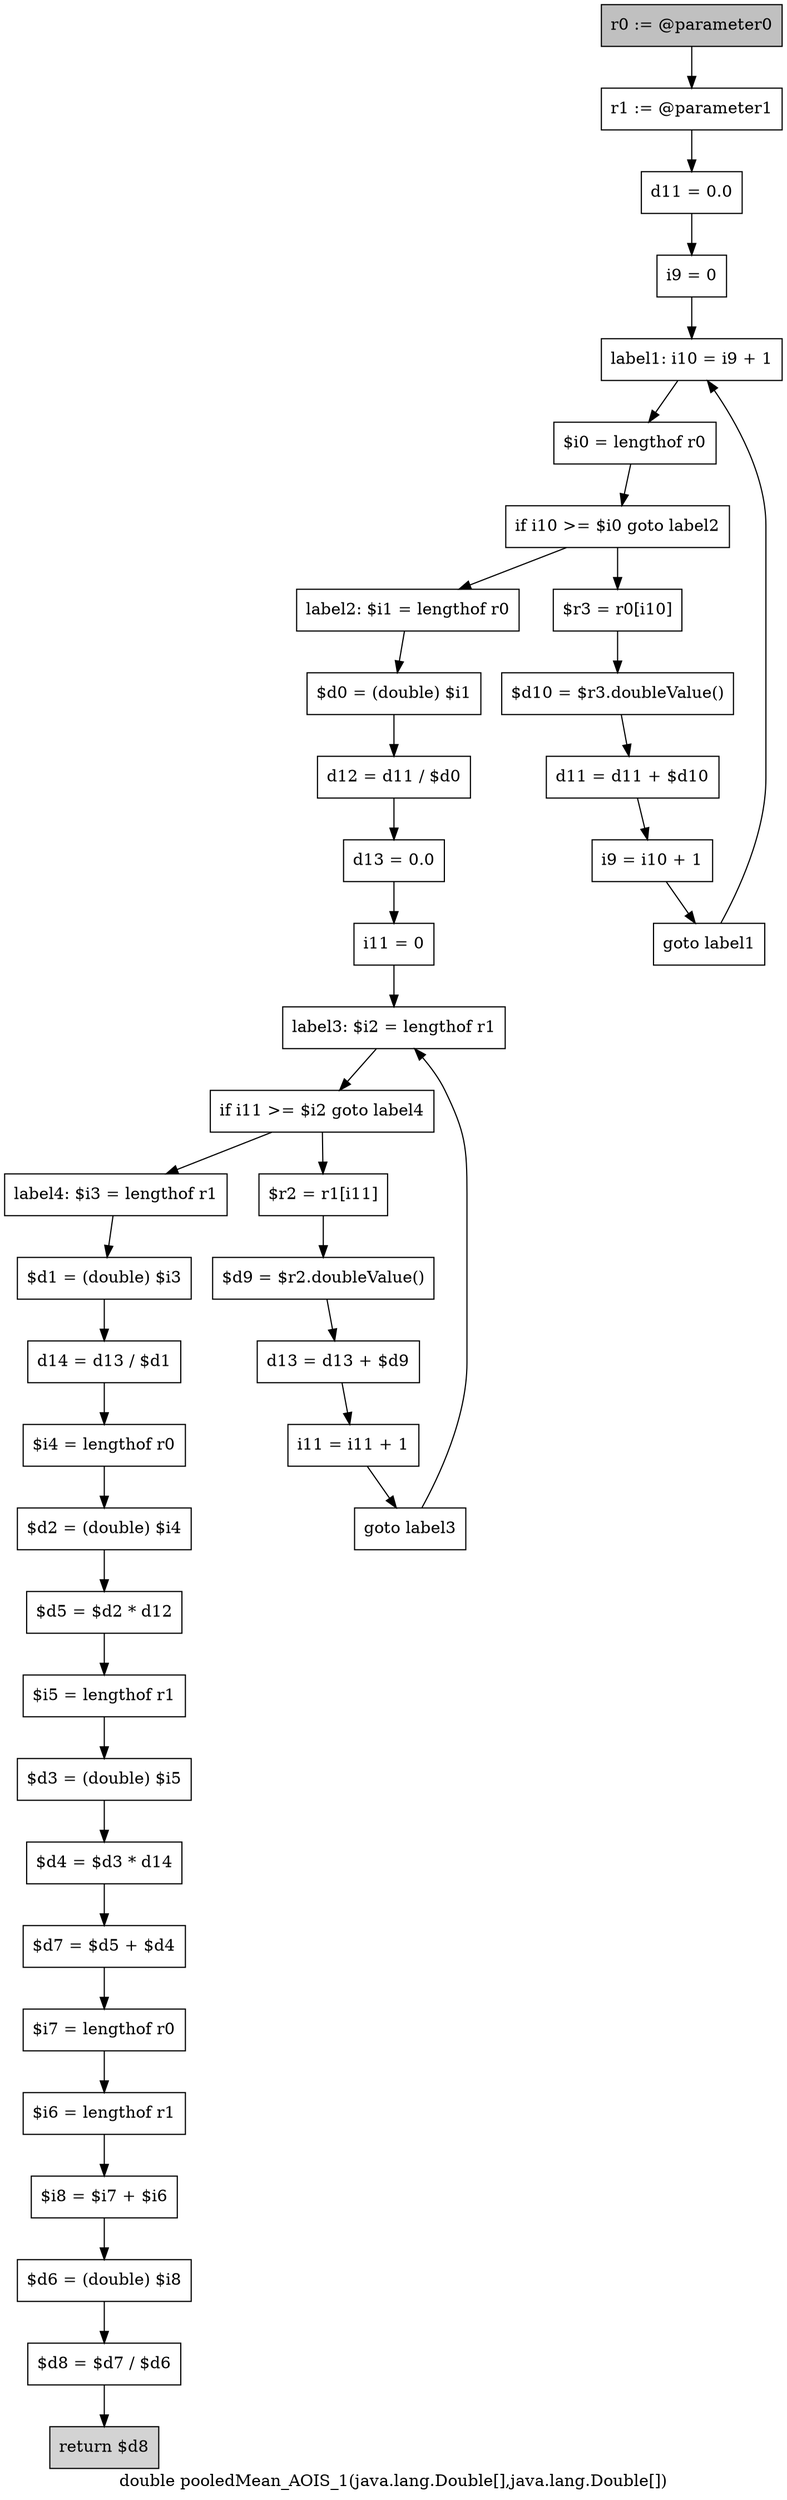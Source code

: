 digraph "double pooledMean_AOIS_1(java.lang.Double[],java.lang.Double[])" {
    label="double pooledMean_AOIS_1(java.lang.Double[],java.lang.Double[])";
    node [shape=box];
    "0" [style=filled,fillcolor=gray,label="r0 := @parameter0",];
    "1" [label="r1 := @parameter1",];
    "0"->"1";
    "2" [label="d11 = 0.0",];
    "1"->"2";
    "3" [label="i9 = 0",];
    "2"->"3";
    "4" [label="label1: i10 = i9 + 1",];
    "3"->"4";
    "5" [label="$i0 = lengthof r0",];
    "4"->"5";
    "6" [label="if i10 >= $i0 goto label2",];
    "5"->"6";
    "7" [label="$r3 = r0[i10]",];
    "6"->"7";
    "12" [label="label2: $i1 = lengthof r0",];
    "6"->"12";
    "8" [label="$d10 = $r3.doubleValue()",];
    "7"->"8";
    "9" [label="d11 = d11 + $d10",];
    "8"->"9";
    "10" [label="i9 = i10 + 1",];
    "9"->"10";
    "11" [label="goto label1",];
    "10"->"11";
    "11"->"4";
    "13" [label="$d0 = (double) $i1",];
    "12"->"13";
    "14" [label="d12 = d11 / $d0",];
    "13"->"14";
    "15" [label="d13 = 0.0",];
    "14"->"15";
    "16" [label="i11 = 0",];
    "15"->"16";
    "17" [label="label3: $i2 = lengthof r1",];
    "16"->"17";
    "18" [label="if i11 >= $i2 goto label4",];
    "17"->"18";
    "19" [label="$r2 = r1[i11]",];
    "18"->"19";
    "24" [label="label4: $i3 = lengthof r1",];
    "18"->"24";
    "20" [label="$d9 = $r2.doubleValue()",];
    "19"->"20";
    "21" [label="d13 = d13 + $d9",];
    "20"->"21";
    "22" [label="i11 = i11 + 1",];
    "21"->"22";
    "23" [label="goto label3",];
    "22"->"23";
    "23"->"17";
    "25" [label="$d1 = (double) $i3",];
    "24"->"25";
    "26" [label="d14 = d13 / $d1",];
    "25"->"26";
    "27" [label="$i4 = lengthof r0",];
    "26"->"27";
    "28" [label="$d2 = (double) $i4",];
    "27"->"28";
    "29" [label="$d5 = $d2 * d12",];
    "28"->"29";
    "30" [label="$i5 = lengthof r1",];
    "29"->"30";
    "31" [label="$d3 = (double) $i5",];
    "30"->"31";
    "32" [label="$d4 = $d3 * d14",];
    "31"->"32";
    "33" [label="$d7 = $d5 + $d4",];
    "32"->"33";
    "34" [label="$i7 = lengthof r0",];
    "33"->"34";
    "35" [label="$i6 = lengthof r1",];
    "34"->"35";
    "36" [label="$i8 = $i7 + $i6",];
    "35"->"36";
    "37" [label="$d6 = (double) $i8",];
    "36"->"37";
    "38" [label="$d8 = $d7 / $d6",];
    "37"->"38";
    "39" [style=filled,fillcolor=lightgray,label="return $d8",];
    "38"->"39";
}

